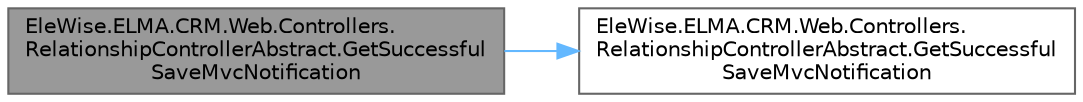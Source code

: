 digraph "EleWise.ELMA.CRM.Web.Controllers.RelationshipControllerAbstract.GetSuccessfulSaveMvcNotification"
{
 // LATEX_PDF_SIZE
  bgcolor="transparent";
  edge [fontname=Helvetica,fontsize=10,labelfontname=Helvetica,labelfontsize=10];
  node [fontname=Helvetica,fontsize=10,shape=box,height=0.2,width=0.4];
  rankdir="LR";
  Node1 [id="Node000001",label="EleWise.ELMA.CRM.Web.Controllers.\lRelationshipControllerAbstract.GetSuccessful\lSaveMvcNotification",height=0.2,width=0.4,color="gray40", fillcolor="grey60", style="filled", fontcolor="black",tooltip="Получить сообщение о сохранении"];
  Node1 -> Node2 [id="edge1_Node000001_Node000002",color="steelblue1",style="solid",tooltip=" "];
  Node2 [id="Node000002",label="EleWise.ELMA.CRM.Web.Controllers.\lRelationshipControllerAbstract.GetSuccessful\lSaveMvcNotification",height=0.2,width=0.4,color="grey40", fillcolor="white", style="filled",URL="$class_ele_wise_1_1_e_l_m_a_1_1_c_r_m_1_1_web_1_1_controllers_1_1_relationship_controller_abstract.html#a9717a12bfca05ca63787c7dee835fd92",tooltip="Получить сообщение о сохранении"];
}

